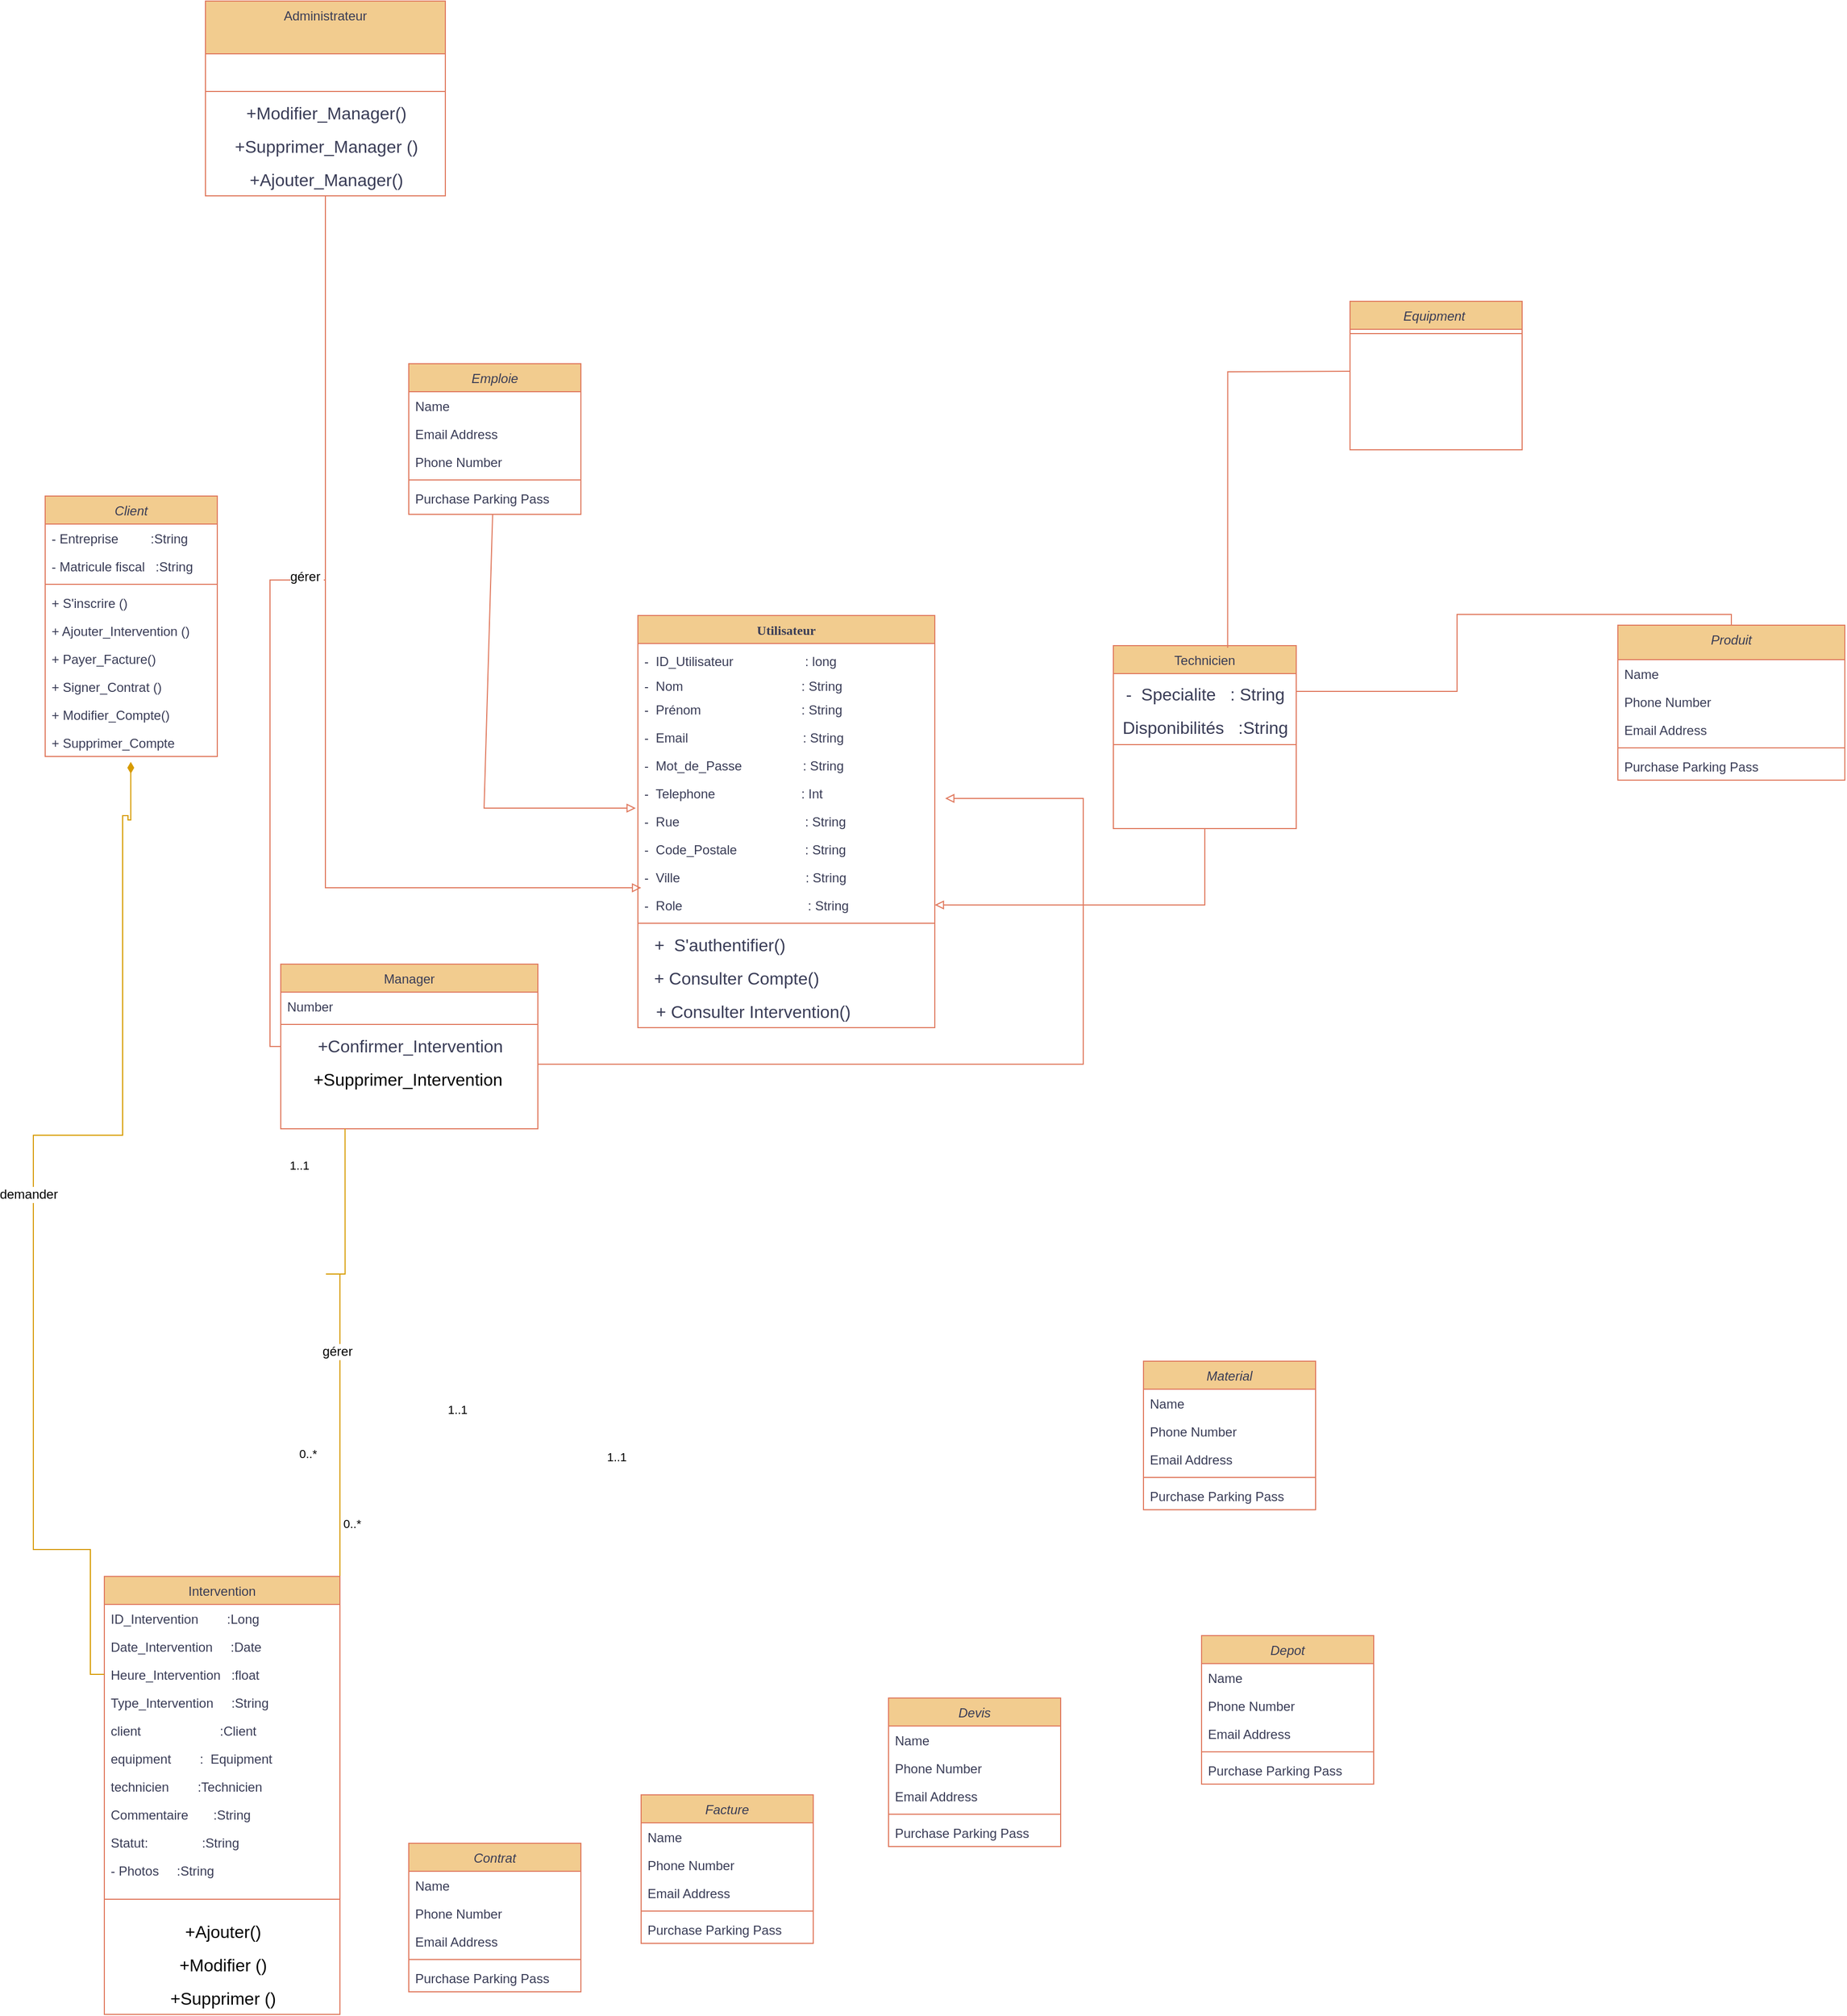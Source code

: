 <mxfile version="23.1.5" type="device">
  <diagram name="Page-1" id="2BeZWAeP0Um-ZPzaI-LJ">
    <mxGraphModel dx="2500" dy="2538" grid="0" gridSize="10" guides="1" tooltips="1" connect="1" arrows="1" fold="1" page="0" pageScale="1" pageWidth="827" pageHeight="1169" math="0" shadow="0">
      <root>
        <mxCell id="0" />
        <mxCell id="1" parent="0" />
        <mxCell id="dPlTRqJiR5S6yLZnMPy2-16" value="Utilisateur" style="swimlane;fontStyle=1;align=center;verticalAlign=top;childLayout=stackLayout;horizontal=1;startSize=26;horizontalStack=0;resizeParent=1;resizeLast=0;collapsible=1;marginBottom=0;rounded=0;shadow=0;strokeWidth=1;fillColor=#F2CC8F;fontColor=#393C56;strokeColor=#E07A5F;labelBackgroundColor=none;fontFamily=Times New Roman;" vertex="1" parent="1">
          <mxGeometry x="197" y="-246" width="276" height="383" as="geometry">
            <mxRectangle x="230" y="140" width="160" height="26" as="alternateBounds" />
          </mxGeometry>
        </mxCell>
        <mxCell id="dPlTRqJiR5S6yLZnMPy2-17" value="-  ID_Utilisateur                    : long" style="text;align=left;verticalAlign=bottom;spacingLeft=4;spacingRight=4;overflow=hidden;rotatable=0;points=[[0,0.5],[1,0.5]];portConstraint=eastwest;labelBackgroundColor=none;fontColor=#393C56;strokeColor=none;fontStyle=0;fontFamily=Helvetica;" vertex="1" parent="dPlTRqJiR5S6yLZnMPy2-16">
          <mxGeometry y="26" width="276" height="26" as="geometry" />
        </mxCell>
        <mxCell id="dPlTRqJiR5S6yLZnMPy2-18" value="-  Nom                                 : String" style="text;align=left;verticalAlign=top;spacingLeft=4;spacingRight=4;overflow=hidden;rotatable=0;points=[[0,0.5],[1,0.5]];portConstraint=eastwest;rounded=0;shadow=0;html=0;labelBackgroundColor=none;fontColor=#393C56;fontFamily=Helvetica;" vertex="1" parent="dPlTRqJiR5S6yLZnMPy2-16">
          <mxGeometry y="52" width="276" height="22" as="geometry" />
        </mxCell>
        <mxCell id="dPlTRqJiR5S6yLZnMPy2-19" value="-  Prénom                            : String" style="text;align=left;verticalAlign=top;spacingLeft=4;spacingRight=4;overflow=hidden;rotatable=0;points=[[0,0.5],[1,0.5]];portConstraint=eastwest;rounded=0;shadow=0;html=0;labelBackgroundColor=none;fontColor=#393C56;" vertex="1" parent="dPlTRqJiR5S6yLZnMPy2-16">
          <mxGeometry y="74" width="276" height="26" as="geometry" />
        </mxCell>
        <mxCell id="dPlTRqJiR5S6yLZnMPy2-20" value="-  Email                                : String" style="text;align=left;verticalAlign=top;spacingLeft=4;spacingRight=4;overflow=hidden;rotatable=0;points=[[0,0.5],[1,0.5]];portConstraint=eastwest;rounded=0;shadow=0;html=0;labelBackgroundColor=none;fontColor=#393C56;" vertex="1" parent="dPlTRqJiR5S6yLZnMPy2-16">
          <mxGeometry y="100" width="276" height="26" as="geometry" />
        </mxCell>
        <mxCell id="dPlTRqJiR5S6yLZnMPy2-21" value="-  Mot_de_Passe                 : String" style="text;align=left;verticalAlign=top;spacingLeft=4;spacingRight=4;overflow=hidden;rotatable=0;points=[[0,0.5],[1,0.5]];portConstraint=eastwest;rounded=0;shadow=0;html=0;labelBackgroundColor=none;fontColor=#393C56;" vertex="1" parent="dPlTRqJiR5S6yLZnMPy2-16">
          <mxGeometry y="126" width="276" height="26" as="geometry" />
        </mxCell>
        <mxCell id="dPlTRqJiR5S6yLZnMPy2-22" value="-  Telephone                        : Int" style="text;align=left;verticalAlign=top;spacingLeft=4;spacingRight=4;overflow=hidden;rotatable=0;points=[[0,0.5],[1,0.5]];portConstraint=eastwest;rounded=0;shadow=0;html=0;labelBackgroundColor=none;fontColor=#393C56;" vertex="1" parent="dPlTRqJiR5S6yLZnMPy2-16">
          <mxGeometry y="152" width="276" height="26" as="geometry" />
        </mxCell>
        <mxCell id="dPlTRqJiR5S6yLZnMPy2-23" value="-  Rue                                   : String" style="text;align=left;verticalAlign=top;spacingLeft=4;spacingRight=4;overflow=hidden;rotatable=0;points=[[0,0.5],[1,0.5]];portConstraint=eastwest;rounded=0;shadow=0;html=0;labelBackgroundColor=none;fontColor=#393C56;" vertex="1" parent="dPlTRqJiR5S6yLZnMPy2-16">
          <mxGeometry y="178" width="276" height="26" as="geometry" />
        </mxCell>
        <mxCell id="dPlTRqJiR5S6yLZnMPy2-24" value="-  Code_Postale                   : String" style="text;align=left;verticalAlign=top;spacingLeft=4;spacingRight=4;overflow=hidden;rotatable=0;points=[[0,0.5],[1,0.5]];portConstraint=eastwest;rounded=0;shadow=0;html=0;labelBackgroundColor=none;fontColor=#393C56;" vertex="1" parent="dPlTRqJiR5S6yLZnMPy2-16">
          <mxGeometry y="204" width="276" height="26" as="geometry" />
        </mxCell>
        <mxCell id="dPlTRqJiR5S6yLZnMPy2-25" value="-  Ville                                   : String" style="text;align=left;verticalAlign=top;spacingLeft=4;spacingRight=4;overflow=hidden;rotatable=0;points=[[0,0.5],[1,0.5]];portConstraint=eastwest;rounded=0;shadow=0;html=0;labelBackgroundColor=none;fontColor=#393C56;" vertex="1" parent="dPlTRqJiR5S6yLZnMPy2-16">
          <mxGeometry y="230" width="276" height="26" as="geometry" />
        </mxCell>
        <mxCell id="dPlTRqJiR5S6yLZnMPy2-26" value="-  Role                                   : String" style="text;align=left;verticalAlign=top;spacingLeft=4;spacingRight=4;overflow=hidden;rotatable=0;points=[[0,0.5],[1,0.5]];portConstraint=eastwest;rounded=0;shadow=0;html=0;labelBackgroundColor=none;fontColor=#393C56;" vertex="1" parent="dPlTRqJiR5S6yLZnMPy2-16">
          <mxGeometry y="256" width="276" height="26" as="geometry" />
        </mxCell>
        <mxCell id="dPlTRqJiR5S6yLZnMPy2-27" value="" style="line;html=1;strokeWidth=1;align=left;verticalAlign=middle;spacingTop=-1;spacingLeft=3;spacingRight=3;rotatable=0;labelPosition=right;points=[];portConstraint=eastwest;labelBackgroundColor=none;fillColor=#F2CC8F;strokeColor=#E07A5F;fontColor=#393C56;" vertex="1" parent="dPlTRqJiR5S6yLZnMPy2-16">
          <mxGeometry y="282" width="276" height="8" as="geometry" />
        </mxCell>
        <mxCell id="dPlTRqJiR5S6yLZnMPy2-28" value="+&amp;nbsp; S&#39;authentifier()&amp;nbsp; &amp;nbsp; &amp;nbsp; &amp;nbsp; &amp;nbsp; &amp;nbsp; &amp;nbsp; &amp;nbsp; &amp;nbsp; &amp;nbsp; &amp;nbsp; &amp;nbsp; &amp;nbsp; &amp;nbsp;&amp;nbsp;" style="text;html=1;align=center;verticalAlign=middle;resizable=0;points=[];autosize=1;strokeColor=none;fillColor=none;fontSize=16;fontColor=#393C56;" vertex="1" parent="dPlTRqJiR5S6yLZnMPy2-16">
          <mxGeometry y="290" width="276" height="31" as="geometry" />
        </mxCell>
        <mxCell id="dPlTRqJiR5S6yLZnMPy2-29" value="+ Consulter Compte()&amp;nbsp; &amp;nbsp; &amp;nbsp; &amp;nbsp; &amp;nbsp; &amp;nbsp; &amp;nbsp; &amp;nbsp; &amp;nbsp; &amp;nbsp; &amp;nbsp;" style="text;html=1;align=center;verticalAlign=middle;resizable=0;points=[];autosize=1;strokeColor=none;fillColor=none;fontSize=16;fontColor=#393C56;" vertex="1" parent="dPlTRqJiR5S6yLZnMPy2-16">
          <mxGeometry y="321" width="276" height="31" as="geometry" />
        </mxCell>
        <mxCell id="dPlTRqJiR5S6yLZnMPy2-30" value="&lt;div&gt;&amp;nbsp; &amp;nbsp;+ Consulter Intervention()&amp;nbsp; &amp;nbsp; &amp;nbsp; &amp;nbsp; &amp;nbsp; &amp;nbsp; &amp;nbsp; &amp;nbsp; &amp;nbsp;&lt;/div&gt;" style="text;html=1;align=center;verticalAlign=middle;resizable=0;points=[];autosize=1;strokeColor=none;fillColor=none;fontSize=16;fontColor=#393C56;" vertex="1" parent="dPlTRqJiR5S6yLZnMPy2-16">
          <mxGeometry y="352" width="276" height="31" as="geometry" />
        </mxCell>
        <mxCell id="dPlTRqJiR5S6yLZnMPy2-31" value="Manager" style="swimlane;fontStyle=0;align=center;verticalAlign=top;childLayout=stackLayout;horizontal=1;startSize=26;horizontalStack=0;resizeParent=1;resizeLast=0;collapsible=1;marginBottom=0;rounded=0;shadow=0;strokeWidth=1;fillColor=#F2CC8F;fontColor=#393C56;strokeColor=#E07A5F;labelBackgroundColor=none;" vertex="1" parent="1">
          <mxGeometry x="-135" y="78" width="239" height="153" as="geometry">
            <mxRectangle x="120" y="360" width="160" height="26" as="alternateBounds" />
          </mxGeometry>
        </mxCell>
        <mxCell id="dPlTRqJiR5S6yLZnMPy2-32" value="Number" style="text;align=left;verticalAlign=top;spacingLeft=4;spacingRight=4;overflow=hidden;rotatable=0;points=[[0,0.5],[1,0.5]];portConstraint=eastwest;labelBackgroundColor=none;fontColor=#393C56;" vertex="1" parent="dPlTRqJiR5S6yLZnMPy2-31">
          <mxGeometry y="26" width="239" height="26" as="geometry" />
        </mxCell>
        <mxCell id="dPlTRqJiR5S6yLZnMPy2-33" value="" style="line;html=1;strokeWidth=1;align=left;verticalAlign=middle;spacingTop=-1;spacingLeft=3;spacingRight=3;rotatable=0;labelPosition=right;points=[];portConstraint=eastwest;labelBackgroundColor=none;fillColor=#F2CC8F;strokeColor=#E07A5F;fontColor=#393C56;" vertex="1" parent="dPlTRqJiR5S6yLZnMPy2-31">
          <mxGeometry y="52" width="239" height="8" as="geometry" />
        </mxCell>
        <mxCell id="dPlTRqJiR5S6yLZnMPy2-34" value="&lt;span style=&quot;color: rgb(57, 60, 86);&quot;&gt;+Confirmer_Intervention&lt;/span&gt;" style="text;html=1;align=center;verticalAlign=middle;resizable=0;points=[];autosize=1;strokeColor=none;fillColor=none;fontSize=16;" vertex="1" parent="dPlTRqJiR5S6yLZnMPy2-31">
          <mxGeometry y="60" width="239" height="31" as="geometry" />
        </mxCell>
        <mxCell id="dPlTRqJiR5S6yLZnMPy2-35" value="+Supprimer_Intervention&amp;nbsp;" style="text;html=1;align=center;verticalAlign=middle;resizable=0;points=[];autosize=1;strokeColor=none;fillColor=none;fontSize=16;" vertex="1" parent="dPlTRqJiR5S6yLZnMPy2-31">
          <mxGeometry y="91" width="239" height="31" as="geometry" />
        </mxCell>
        <mxCell id="dPlTRqJiR5S6yLZnMPy2-36" style="text;html=1;align=center;verticalAlign=middle;resizable=0;points=[];autosize=1;strokeColor=none;fillColor=none;fontSize=16;" vertex="1" parent="dPlTRqJiR5S6yLZnMPy2-31">
          <mxGeometry y="122" width="239" height="31" as="geometry" />
        </mxCell>
        <mxCell id="dPlTRqJiR5S6yLZnMPy2-37" style="edgeStyle=orthogonalEdgeStyle;rounded=0;orthogonalLoop=1;jettySize=auto;html=1;entryX=1;entryY=0.5;entryDx=0;entryDy=0;endArrow=block;endFill=0;labelBackgroundColor=none;strokeColor=#E07A5F;fontColor=default;" edge="1" parent="1" source="dPlTRqJiR5S6yLZnMPy2-38" target="dPlTRqJiR5S6yLZnMPy2-26">
          <mxGeometry relative="1" as="geometry" />
        </mxCell>
        <mxCell id="dPlTRqJiR5S6yLZnMPy2-38" value="Technicien" style="swimlane;fontStyle=0;align=center;verticalAlign=top;childLayout=stackLayout;horizontal=1;startSize=26;horizontalStack=0;resizeParent=1;resizeLast=0;collapsible=1;marginBottom=0;rounded=0;shadow=0;strokeWidth=1;fillColor=#F2CC8F;fontColor=#393C56;strokeColor=#E07A5F;labelBackgroundColor=none;" vertex="1" parent="1">
          <mxGeometry x="639" y="-218" width="170" height="170" as="geometry">
            <mxRectangle x="550" y="140" width="160" height="26" as="alternateBounds" />
          </mxGeometry>
        </mxCell>
        <mxCell id="dPlTRqJiR5S6yLZnMPy2-39" value="-&amp;nbsp; Specialite&amp;nbsp; &amp;nbsp;: String" style="text;html=1;align=center;verticalAlign=bottom;resizable=0;points=[];autosize=1;strokeColor=none;fillColor=none;fontSize=16;fontColor=#393C56;" vertex="1" parent="dPlTRqJiR5S6yLZnMPy2-38">
          <mxGeometry y="26" width="170" height="31" as="geometry" />
        </mxCell>
        <mxCell id="dPlTRqJiR5S6yLZnMPy2-40" value="Disponibilités&amp;nbsp; &amp;nbsp;:String" style="text;html=1;align=center;verticalAlign=bottom;resizable=0;points=[];autosize=1;strokeColor=none;fillColor=none;fontSize=16;fontColor=#393C56;" vertex="1" parent="dPlTRqJiR5S6yLZnMPy2-38">
          <mxGeometry y="57" width="170" height="31" as="geometry" />
        </mxCell>
        <mxCell id="dPlTRqJiR5S6yLZnMPy2-41" value="" style="line;html=1;strokeWidth=1;align=left;verticalAlign=middle;spacingTop=-1;spacingLeft=3;spacingRight=3;rotatable=0;labelPosition=right;points=[];portConstraint=eastwest;labelBackgroundColor=none;fillColor=#F2CC8F;strokeColor=#E07A5F;fontColor=#393C56;" vertex="1" parent="dPlTRqJiR5S6yLZnMPy2-38">
          <mxGeometry y="88" width="170" height="8" as="geometry" />
        </mxCell>
        <mxCell id="dPlTRqJiR5S6yLZnMPy2-42" value="Administrateur" style="swimlane;fontStyle=0;align=center;verticalAlign=top;childLayout=stackLayout;horizontal=1;startSize=49;horizontalStack=0;resizeParent=1;resizeLast=0;collapsible=1;marginBottom=0;rounded=0;shadow=0;strokeWidth=1;fillColor=#F2CC8F;fontColor=#393C56;strokeColor=#E07A5F;labelBackgroundColor=none;" vertex="1" parent="1">
          <mxGeometry x="-205" y="-817" width="223" height="181" as="geometry">
            <mxRectangle x="340" y="380" width="170" height="26" as="alternateBounds" />
          </mxGeometry>
        </mxCell>
        <mxCell id="dPlTRqJiR5S6yLZnMPy2-43" style="text;html=1;align=center;verticalAlign=middle;resizable=0;points=[];autosize=1;strokeColor=none;fillColor=none;fontSize=16;fontColor=#393C56;" vertex="1" parent="dPlTRqJiR5S6yLZnMPy2-42">
          <mxGeometry y="49" width="223" height="31" as="geometry" />
        </mxCell>
        <mxCell id="dPlTRqJiR5S6yLZnMPy2-44" value="" style="line;html=1;strokeWidth=1;align=left;verticalAlign=middle;spacingTop=-1;spacingLeft=3;spacingRight=3;rotatable=0;labelPosition=right;points=[];portConstraint=eastwest;labelBackgroundColor=none;fillColor=#F2CC8F;strokeColor=#E07A5F;fontColor=#393C56;" vertex="1" parent="dPlTRqJiR5S6yLZnMPy2-42">
          <mxGeometry y="80" width="223" height="8" as="geometry" />
        </mxCell>
        <mxCell id="dPlTRqJiR5S6yLZnMPy2-45" value="+Modifier_Manager()" style="text;html=1;align=center;verticalAlign=middle;resizable=0;points=[];autosize=1;strokeColor=none;fillColor=none;fontSize=16;fontColor=#393C56;" vertex="1" parent="dPlTRqJiR5S6yLZnMPy2-42">
          <mxGeometry y="88" width="223" height="31" as="geometry" />
        </mxCell>
        <mxCell id="dPlTRqJiR5S6yLZnMPy2-46" value="+Supprimer_Manager ()" style="text;html=1;align=center;verticalAlign=middle;resizable=0;points=[];autosize=1;strokeColor=none;fillColor=none;fontSize=16;fontColor=#393C56;" vertex="1" parent="dPlTRqJiR5S6yLZnMPy2-42">
          <mxGeometry y="119" width="223" height="31" as="geometry" />
        </mxCell>
        <mxCell id="dPlTRqJiR5S6yLZnMPy2-47" value="+Ajouter_Manager()" style="text;html=1;align=center;verticalAlign=middle;resizable=0;points=[];autosize=1;strokeColor=none;fillColor=none;fontSize=16;fontColor=#393C56;" vertex="1" parent="dPlTRqJiR5S6yLZnMPy2-42">
          <mxGeometry y="150" width="223" height="31" as="geometry" />
        </mxCell>
        <mxCell id="dPlTRqJiR5S6yLZnMPy2-48" style="edgeStyle=orthogonalEdgeStyle;rounded=0;orthogonalLoop=1;jettySize=auto;html=1;entryX=0.011;entryY=-0.115;entryDx=0;entryDy=0;entryPerimeter=0;endArrow=block;endFill=0;labelBackgroundColor=none;strokeColor=#E07A5F;fontColor=default;" edge="1" parent="1" source="dPlTRqJiR5S6yLZnMPy2-42" target="dPlTRqJiR5S6yLZnMPy2-26">
          <mxGeometry relative="1" as="geometry" />
        </mxCell>
        <mxCell id="dPlTRqJiR5S6yLZnMPy2-49" value="Produit" style="swimlane;fontStyle=2;align=center;verticalAlign=top;childLayout=stackLayout;horizontal=1;startSize=32;horizontalStack=0;resizeParent=1;resizeLast=0;collapsible=1;marginBottom=0;rounded=0;shadow=0;strokeWidth=1;fillColor=#F2CC8F;fontColor=#393C56;strokeColor=#E07A5F;labelBackgroundColor=none;" vertex="1" parent="1">
          <mxGeometry x="1108" y="-237" width="211" height="144" as="geometry">
            <mxRectangle x="230" y="140" width="160" height="26" as="alternateBounds" />
          </mxGeometry>
        </mxCell>
        <mxCell id="dPlTRqJiR5S6yLZnMPy2-50" value="Name" style="text;align=left;verticalAlign=top;spacingLeft=4;spacingRight=4;overflow=hidden;rotatable=0;points=[[0,0.5],[1,0.5]];portConstraint=eastwest;labelBackgroundColor=none;fontColor=#393C56;" vertex="1" parent="dPlTRqJiR5S6yLZnMPy2-49">
          <mxGeometry y="32" width="211" height="26" as="geometry" />
        </mxCell>
        <mxCell id="dPlTRqJiR5S6yLZnMPy2-51" value="Phone Number" style="text;align=left;verticalAlign=top;spacingLeft=4;spacingRight=4;overflow=hidden;rotatable=0;points=[[0,0.5],[1,0.5]];portConstraint=eastwest;rounded=0;shadow=0;html=0;labelBackgroundColor=none;fontColor=#393C56;" vertex="1" parent="dPlTRqJiR5S6yLZnMPy2-49">
          <mxGeometry y="58" width="211" height="26" as="geometry" />
        </mxCell>
        <mxCell id="dPlTRqJiR5S6yLZnMPy2-52" value="Email Address" style="text;align=left;verticalAlign=top;spacingLeft=4;spacingRight=4;overflow=hidden;rotatable=0;points=[[0,0.5],[1,0.5]];portConstraint=eastwest;rounded=0;shadow=0;html=0;labelBackgroundColor=none;fontColor=#393C56;" vertex="1" parent="dPlTRqJiR5S6yLZnMPy2-49">
          <mxGeometry y="84" width="211" height="26" as="geometry" />
        </mxCell>
        <mxCell id="dPlTRqJiR5S6yLZnMPy2-53" value="" style="line;html=1;strokeWidth=1;align=left;verticalAlign=middle;spacingTop=-1;spacingLeft=3;spacingRight=3;rotatable=0;labelPosition=right;points=[];portConstraint=eastwest;labelBackgroundColor=none;fillColor=#F2CC8F;strokeColor=#E07A5F;fontColor=#393C56;" vertex="1" parent="dPlTRqJiR5S6yLZnMPy2-49">
          <mxGeometry y="110" width="211" height="8" as="geometry" />
        </mxCell>
        <mxCell id="dPlTRqJiR5S6yLZnMPy2-54" value="Purchase Parking Pass" style="text;align=left;verticalAlign=top;spacingLeft=4;spacingRight=4;overflow=hidden;rotatable=0;points=[[0,0.5],[1,0.5]];portConstraint=eastwest;labelBackgroundColor=none;fontColor=#393C56;" vertex="1" parent="dPlTRqJiR5S6yLZnMPy2-49">
          <mxGeometry y="118" width="211" height="26" as="geometry" />
        </mxCell>
        <mxCell id="dPlTRqJiR5S6yLZnMPy2-55" style="edgeStyle=orthogonalEdgeStyle;rounded=0;orthogonalLoop=1;jettySize=auto;html=1;exitX=1;exitY=0;exitDx=0;exitDy=0;entryX=0.25;entryY=1;entryDx=0;entryDy=0;fontSize=12;startSize=8;endSize=8;endArrow=none;endFill=0;fillColor=#ffe6cc;strokeColor=#d79b00;" edge="1" parent="1" source="dPlTRqJiR5S6yLZnMPy2-57" target="dPlTRqJiR5S6yLZnMPy2-31">
          <mxGeometry relative="1" as="geometry">
            <Array as="points">
              <mxPoint x="-93" y="366" />
              <mxPoint x="406" y="366" />
            </Array>
          </mxGeometry>
        </mxCell>
        <mxCell id="dPlTRqJiR5S6yLZnMPy2-56" value="gérer&amp;nbsp;" style="edgeLabel;html=1;align=center;verticalAlign=middle;resizable=0;points=[];fontSize=12;" connectable="0" vertex="1" parent="dPlTRqJiR5S6yLZnMPy2-55">
          <mxGeometry x="-0.062" y="1" relative="1" as="geometry">
            <mxPoint as="offset" />
          </mxGeometry>
        </mxCell>
        <mxCell id="dPlTRqJiR5S6yLZnMPy2-57" value="Intervention" style="swimlane;fontStyle=0;align=center;verticalAlign=top;childLayout=stackLayout;horizontal=1;startSize=26;horizontalStack=0;resizeParent=1;resizeLast=0;collapsible=1;marginBottom=0;rounded=0;shadow=0;strokeWidth=1;fillColor=#F2CC8F;fontColor=#393C56;strokeColor=#E07A5F;labelBackgroundColor=none;" vertex="1" parent="1">
          <mxGeometry x="-299" y="647" width="219" height="407" as="geometry">
            <mxRectangle x="120" y="360" width="160" height="26" as="alternateBounds" />
          </mxGeometry>
        </mxCell>
        <mxCell id="dPlTRqJiR5S6yLZnMPy2-58" value="ID_Intervention        :Long" style="text;align=left;verticalAlign=top;spacingLeft=4;spacingRight=4;overflow=hidden;rotatable=0;points=[[0,0.5],[1,0.5]];portConstraint=eastwest;labelBackgroundColor=none;fontColor=#393C56;" vertex="1" parent="dPlTRqJiR5S6yLZnMPy2-57">
          <mxGeometry y="26" width="219" height="26" as="geometry" />
        </mxCell>
        <mxCell id="dPlTRqJiR5S6yLZnMPy2-59" value="Date_Intervention     :Date" style="text;align=left;verticalAlign=top;spacingLeft=4;spacingRight=4;overflow=hidden;rotatable=0;points=[[0,0.5],[1,0.5]];portConstraint=eastwest;rounded=0;shadow=0;html=0;labelBackgroundColor=none;fontColor=#393C56;" vertex="1" parent="dPlTRqJiR5S6yLZnMPy2-57">
          <mxGeometry y="52" width="219" height="26" as="geometry" />
        </mxCell>
        <mxCell id="dPlTRqJiR5S6yLZnMPy2-60" value="Heure_Intervention   :float" style="text;align=left;verticalAlign=top;spacingLeft=4;spacingRight=4;overflow=hidden;rotatable=0;points=[[0,0.5],[1,0.5]];portConstraint=eastwest;rounded=0;shadow=0;html=0;labelBackgroundColor=none;fontColor=#393C56;" vertex="1" parent="dPlTRqJiR5S6yLZnMPy2-57">
          <mxGeometry y="78" width="219" height="26" as="geometry" />
        </mxCell>
        <mxCell id="dPlTRqJiR5S6yLZnMPy2-61" value="Type_Intervention     :String" style="text;align=left;verticalAlign=top;spacingLeft=4;spacingRight=4;overflow=hidden;rotatable=0;points=[[0,0.5],[1,0.5]];portConstraint=eastwest;rounded=0;shadow=0;html=0;labelBackgroundColor=none;fontColor=#393C56;" vertex="1" parent="dPlTRqJiR5S6yLZnMPy2-57">
          <mxGeometry y="104" width="219" height="26" as="geometry" />
        </mxCell>
        <mxCell id="dPlTRqJiR5S6yLZnMPy2-62" value="client                      :Client" style="text;align=left;verticalAlign=top;spacingLeft=4;spacingRight=4;overflow=hidden;rotatable=0;points=[[0,0.5],[1,0.5]];portConstraint=eastwest;rounded=0;shadow=0;html=0;labelBackgroundColor=none;fontColor=#393C56;" vertex="1" parent="dPlTRqJiR5S6yLZnMPy2-57">
          <mxGeometry y="130" width="219" height="26" as="geometry" />
        </mxCell>
        <mxCell id="dPlTRqJiR5S6yLZnMPy2-63" value="equipment        :  Equipment " style="text;align=left;verticalAlign=top;spacingLeft=4;spacingRight=4;overflow=hidden;rotatable=0;points=[[0,0.5],[1,0.5]];portConstraint=eastwest;rounded=0;shadow=0;html=0;labelBackgroundColor=none;fontColor=#393C56;" vertex="1" parent="dPlTRqJiR5S6yLZnMPy2-57">
          <mxGeometry y="156" width="219" height="26" as="geometry" />
        </mxCell>
        <mxCell id="dPlTRqJiR5S6yLZnMPy2-64" value="technicien        :Technicien" style="text;align=left;verticalAlign=top;spacingLeft=4;spacingRight=4;overflow=hidden;rotatable=0;points=[[0,0.5],[1,0.5]];portConstraint=eastwest;rounded=0;shadow=0;html=0;labelBackgroundColor=none;fontColor=#393C56;" vertex="1" parent="dPlTRqJiR5S6yLZnMPy2-57">
          <mxGeometry y="182" width="219" height="26" as="geometry" />
        </mxCell>
        <mxCell id="dPlTRqJiR5S6yLZnMPy2-65" value="Commentaire       :String" style="text;align=left;verticalAlign=top;spacingLeft=4;spacingRight=4;overflow=hidden;rotatable=0;points=[[0,0.5],[1,0.5]];portConstraint=eastwest;rounded=0;shadow=0;html=0;labelBackgroundColor=none;fontColor=#393C56;" vertex="1" parent="dPlTRqJiR5S6yLZnMPy2-57">
          <mxGeometry y="208" width="219" height="26" as="geometry" />
        </mxCell>
        <mxCell id="dPlTRqJiR5S6yLZnMPy2-66" value="Statut:               :String" style="text;align=left;verticalAlign=top;spacingLeft=4;spacingRight=4;overflow=hidden;rotatable=0;points=[[0,0.5],[1,0.5]];portConstraint=eastwest;rounded=0;shadow=0;html=0;labelBackgroundColor=none;fontColor=#393C56;" vertex="1" parent="dPlTRqJiR5S6yLZnMPy2-57">
          <mxGeometry y="234" width="219" height="26" as="geometry" />
        </mxCell>
        <mxCell id="dPlTRqJiR5S6yLZnMPy2-67" value="- Photos     :String" style="text;align=left;verticalAlign=top;spacingLeft=4;spacingRight=4;overflow=hidden;rotatable=0;points=[[0,0.5],[1,0.5]];portConstraint=eastwest;rounded=0;shadow=0;html=0;labelBackgroundColor=none;fontColor=#393C56;" vertex="1" parent="dPlTRqJiR5S6yLZnMPy2-57">
          <mxGeometry y="260" width="219" height="26" as="geometry" />
        </mxCell>
        <mxCell id="dPlTRqJiR5S6yLZnMPy2-68" style="line;html=1;strokeWidth=1;align=left;verticalAlign=middle;spacingTop=-1;spacingLeft=3;spacingRight=3;rotatable=0;labelPosition=right;points=[];portConstraint=eastwest;labelBackgroundColor=none;fillColor=#F2CC8F;strokeColor=#E07A5F;fontColor=#393C56;" vertex="1" parent="dPlTRqJiR5S6yLZnMPy2-57">
          <mxGeometry y="286" width="219" height="28" as="geometry" />
        </mxCell>
        <mxCell id="dPlTRqJiR5S6yLZnMPy2-69" value="+Ajouter()" style="text;html=1;align=center;verticalAlign=middle;resizable=0;points=[];autosize=1;strokeColor=none;fillColor=none;fontSize=16;" vertex="1" parent="dPlTRqJiR5S6yLZnMPy2-57">
          <mxGeometry y="314" width="219" height="31" as="geometry" />
        </mxCell>
        <mxCell id="dPlTRqJiR5S6yLZnMPy2-70" value="+Modifier ()" style="text;html=1;align=center;verticalAlign=middle;resizable=0;points=[];autosize=1;strokeColor=none;fillColor=none;fontSize=16;" vertex="1" parent="dPlTRqJiR5S6yLZnMPy2-57">
          <mxGeometry y="345" width="219" height="31" as="geometry" />
        </mxCell>
        <mxCell id="dPlTRqJiR5S6yLZnMPy2-71" value="+Supprimer ()" style="text;html=1;align=center;verticalAlign=middle;resizable=0;points=[];autosize=1;strokeColor=none;fillColor=none;fontSize=16;" vertex="1" parent="dPlTRqJiR5S6yLZnMPy2-57">
          <mxGeometry y="376" width="219" height="31" as="geometry" />
        </mxCell>
        <mxCell id="dPlTRqJiR5S6yLZnMPy2-72" value="Client&#xa;" style="swimlane;fontStyle=2;align=center;verticalAlign=top;childLayout=stackLayout;horizontal=1;startSize=26;horizontalStack=0;resizeParent=1;resizeLast=0;collapsible=1;marginBottom=0;rounded=0;shadow=0;strokeWidth=1;fillColor=#F2CC8F;fontColor=#393C56;strokeColor=#E07A5F;labelBackgroundColor=none;" vertex="1" parent="1">
          <mxGeometry x="-354" y="-357" width="160" height="242" as="geometry">
            <mxRectangle x="230" y="140" width="160" height="26" as="alternateBounds" />
          </mxGeometry>
        </mxCell>
        <mxCell id="dPlTRqJiR5S6yLZnMPy2-73" value="- Entreprise         :String" style="text;align=left;verticalAlign=top;spacingLeft=4;spacingRight=4;overflow=hidden;rotatable=0;points=[[0,0.5],[1,0.5]];portConstraint=eastwest;labelBackgroundColor=none;fontColor=#393C56;" vertex="1" parent="dPlTRqJiR5S6yLZnMPy2-72">
          <mxGeometry y="26" width="160" height="26" as="geometry" />
        </mxCell>
        <mxCell id="dPlTRqJiR5S6yLZnMPy2-74" value="- Matricule fiscal   :String" style="text;align=left;verticalAlign=top;spacingLeft=4;spacingRight=4;overflow=hidden;rotatable=0;points=[[0,0.5],[1,0.5]];portConstraint=eastwest;rounded=0;shadow=0;html=0;labelBackgroundColor=none;fontColor=#393C56;" vertex="1" parent="dPlTRqJiR5S6yLZnMPy2-72">
          <mxGeometry y="52" width="160" height="26" as="geometry" />
        </mxCell>
        <mxCell id="dPlTRqJiR5S6yLZnMPy2-75" value="" style="line;html=1;strokeWidth=1;align=left;verticalAlign=middle;spacingTop=-1;spacingLeft=3;spacingRight=3;rotatable=0;labelPosition=right;points=[];portConstraint=eastwest;labelBackgroundColor=none;fillColor=#F2CC8F;strokeColor=#E07A5F;fontColor=#393C56;" vertex="1" parent="dPlTRqJiR5S6yLZnMPy2-72">
          <mxGeometry y="78" width="160" height="8" as="geometry" />
        </mxCell>
        <mxCell id="dPlTRqJiR5S6yLZnMPy2-76" value="+ S&#39;inscrire ()" style="text;align=left;verticalAlign=top;spacingLeft=4;spacingRight=4;overflow=hidden;rotatable=0;points=[[0,0.5],[1,0.5]];portConstraint=eastwest;labelBackgroundColor=none;fontColor=#393C56;" vertex="1" parent="dPlTRqJiR5S6yLZnMPy2-72">
          <mxGeometry y="86" width="160" height="26" as="geometry" />
        </mxCell>
        <mxCell id="dPlTRqJiR5S6yLZnMPy2-77" value="+ Ajouter_Intervention ()" style="text;align=left;verticalAlign=top;spacingLeft=4;spacingRight=4;overflow=hidden;rotatable=0;points=[[0,0.5],[1,0.5]];portConstraint=eastwest;labelBackgroundColor=none;fontColor=#393C56;" vertex="1" parent="dPlTRqJiR5S6yLZnMPy2-72">
          <mxGeometry y="112" width="160" height="26" as="geometry" />
        </mxCell>
        <mxCell id="dPlTRqJiR5S6yLZnMPy2-78" value="+ Payer_Facture()" style="text;align=left;verticalAlign=top;spacingLeft=4;spacingRight=4;overflow=hidden;rotatable=0;points=[[0,0.5],[1,0.5]];portConstraint=eastwest;labelBackgroundColor=none;fontColor=#393C56;" vertex="1" parent="dPlTRqJiR5S6yLZnMPy2-72">
          <mxGeometry y="138" width="160" height="26" as="geometry" />
        </mxCell>
        <mxCell id="dPlTRqJiR5S6yLZnMPy2-79" value="+ Signer_Contrat ()" style="text;align=left;verticalAlign=top;spacingLeft=4;spacingRight=4;overflow=hidden;rotatable=0;points=[[0,0.5],[1,0.5]];portConstraint=eastwest;labelBackgroundColor=none;fontColor=#393C56;" vertex="1" parent="dPlTRqJiR5S6yLZnMPy2-72">
          <mxGeometry y="164" width="160" height="26" as="geometry" />
        </mxCell>
        <mxCell id="dPlTRqJiR5S6yLZnMPy2-80" value="+ Modifier_Compte()" style="text;align=left;verticalAlign=top;spacingLeft=4;spacingRight=4;overflow=hidden;rotatable=0;points=[[0,0.5],[1,0.5]];portConstraint=eastwest;labelBackgroundColor=none;fontColor=#393C56;" vertex="1" parent="dPlTRqJiR5S6yLZnMPy2-72">
          <mxGeometry y="190" width="160" height="26" as="geometry" />
        </mxCell>
        <mxCell id="dPlTRqJiR5S6yLZnMPy2-81" value="+ Supprimer_Compte" style="text;align=left;verticalAlign=top;spacingLeft=4;spacingRight=4;overflow=hidden;rotatable=0;points=[[0,0.5],[1,0.5]];portConstraint=eastwest;labelBackgroundColor=none;fontColor=#393C56;" vertex="1" parent="dPlTRqJiR5S6yLZnMPy2-72">
          <mxGeometry y="216" width="160" height="26" as="geometry" />
        </mxCell>
        <mxCell id="dPlTRqJiR5S6yLZnMPy2-82" value="Emploie" style="swimlane;fontStyle=2;align=center;verticalAlign=top;childLayout=stackLayout;horizontal=1;startSize=26;horizontalStack=0;resizeParent=1;resizeLast=0;collapsible=1;marginBottom=0;rounded=0;shadow=0;strokeWidth=1;fillColor=#F2CC8F;fontColor=#393C56;strokeColor=#E07A5F;labelBackgroundColor=none;" vertex="1" parent="1">
          <mxGeometry x="-16" y="-480" width="160" height="140" as="geometry">
            <mxRectangle x="230" y="140" width="160" height="26" as="alternateBounds" />
          </mxGeometry>
        </mxCell>
        <mxCell id="dPlTRqJiR5S6yLZnMPy2-83" value="Name" style="text;align=left;verticalAlign=top;spacingLeft=4;spacingRight=4;overflow=hidden;rotatable=0;points=[[0,0.5],[1,0.5]];portConstraint=eastwest;labelBackgroundColor=none;fontColor=#393C56;" vertex="1" parent="dPlTRqJiR5S6yLZnMPy2-82">
          <mxGeometry y="26" width="160" height="26" as="geometry" />
        </mxCell>
        <mxCell id="dPlTRqJiR5S6yLZnMPy2-84" value="Email Address" style="text;align=left;verticalAlign=top;spacingLeft=4;spacingRight=4;overflow=hidden;rotatable=0;points=[[0,0.5],[1,0.5]];portConstraint=eastwest;rounded=0;shadow=0;html=0;labelBackgroundColor=none;fontColor=#393C56;" vertex="1" parent="dPlTRqJiR5S6yLZnMPy2-82">
          <mxGeometry y="52" width="160" height="26" as="geometry" />
        </mxCell>
        <mxCell id="dPlTRqJiR5S6yLZnMPy2-85" value="Phone Number" style="text;align=left;verticalAlign=top;spacingLeft=4;spacingRight=4;overflow=hidden;rotatable=0;points=[[0,0.5],[1,0.5]];portConstraint=eastwest;rounded=0;shadow=0;html=0;labelBackgroundColor=none;fontColor=#393C56;" vertex="1" parent="dPlTRqJiR5S6yLZnMPy2-82">
          <mxGeometry y="78" width="160" height="26" as="geometry" />
        </mxCell>
        <mxCell id="dPlTRqJiR5S6yLZnMPy2-86" value="" style="line;html=1;strokeWidth=1;align=left;verticalAlign=middle;spacingTop=-1;spacingLeft=3;spacingRight=3;rotatable=0;labelPosition=right;points=[];portConstraint=eastwest;labelBackgroundColor=none;fillColor=#F2CC8F;strokeColor=#E07A5F;fontColor=#393C56;" vertex="1" parent="dPlTRqJiR5S6yLZnMPy2-82">
          <mxGeometry y="104" width="160" height="8" as="geometry" />
        </mxCell>
        <mxCell id="dPlTRqJiR5S6yLZnMPy2-87" value="Purchase Parking Pass" style="text;align=left;verticalAlign=top;spacingLeft=4;spacingRight=4;overflow=hidden;rotatable=0;points=[[0,0.5],[1,0.5]];portConstraint=eastwest;labelBackgroundColor=none;fontColor=#393C56;" vertex="1" parent="dPlTRqJiR5S6yLZnMPy2-82">
          <mxGeometry y="112" width="160" height="26" as="geometry" />
        </mxCell>
        <mxCell id="dPlTRqJiR5S6yLZnMPy2-88" style="edgeStyle=none;rounded=0;orthogonalLoop=1;jettySize=auto;html=1;endArrow=block;endFill=0;labelBackgroundColor=none;strokeColor=#E07A5F;fontColor=default;" edge="1" parent="1" source="dPlTRqJiR5S6yLZnMPy2-82">
          <mxGeometry relative="1" as="geometry">
            <mxPoint x="195" y="-67" as="targetPoint" />
            <Array as="points">
              <mxPoint x="54" y="-67" />
            </Array>
          </mxGeometry>
        </mxCell>
        <mxCell id="dPlTRqJiR5S6yLZnMPy2-89" value="" style="endArrow=none;html=1;rounded=0;exitX=0;exitY=0.5;exitDx=0;exitDy=0;entryX=0.5;entryY=1;entryDx=0;entryDy=0;edgeStyle=orthogonalEdgeStyle;labelBackgroundColor=none;strokeColor=#E07A5F;fontColor=default;" edge="1" parent="1" source="dPlTRqJiR5S6yLZnMPy2-31" target="dPlTRqJiR5S6yLZnMPy2-42">
          <mxGeometry width="50" height="50" relative="1" as="geometry">
            <mxPoint x="360" y="340" as="sourcePoint" />
            <mxPoint x="410" y="290" as="targetPoint" />
          </mxGeometry>
        </mxCell>
        <mxCell id="dPlTRqJiR5S6yLZnMPy2-90" value="gérer&amp;nbsp;" style="edgeLabel;html=1;align=center;verticalAlign=middle;resizable=0;points=[];fontSize=12;" connectable="0" vertex="1" parent="dPlTRqJiR5S6yLZnMPy2-89">
          <mxGeometry x="0.117" y="3" relative="1" as="geometry">
            <mxPoint x="1" as="offset" />
          </mxGeometry>
        </mxCell>
        <mxCell id="dPlTRqJiR5S6yLZnMPy2-91" value="" style="endArrow=none;html=1;rounded=0;entryX=1;entryY=0.25;entryDx=0;entryDy=0;exitX=0.5;exitY=0;exitDx=0;exitDy=0;edgeStyle=orthogonalEdgeStyle;labelBackgroundColor=none;strokeColor=#E07A5F;fontColor=default;" edge="1" parent="1" source="dPlTRqJiR5S6yLZnMPy2-49" target="dPlTRqJiR5S6yLZnMPy2-38">
          <mxGeometry width="50" height="50" relative="1" as="geometry">
            <mxPoint x="700" y="220" as="sourcePoint" />
            <mxPoint x="750" y="170" as="targetPoint" />
          </mxGeometry>
        </mxCell>
        <mxCell id="dPlTRqJiR5S6yLZnMPy2-92" value="Contrat" style="swimlane;fontStyle=2;align=center;verticalAlign=top;childLayout=stackLayout;horizontal=1;startSize=26;horizontalStack=0;resizeParent=1;resizeLast=0;collapsible=1;marginBottom=0;rounded=0;shadow=0;strokeWidth=1;fillColor=#F2CC8F;fontColor=#393C56;strokeColor=#E07A5F;labelBackgroundColor=none;" vertex="1" parent="1">
          <mxGeometry x="-16" y="895" width="160" height="138" as="geometry">
            <mxRectangle x="230" y="140" width="160" height="26" as="alternateBounds" />
          </mxGeometry>
        </mxCell>
        <mxCell id="dPlTRqJiR5S6yLZnMPy2-93" value="Name" style="text;align=left;verticalAlign=top;spacingLeft=4;spacingRight=4;overflow=hidden;rotatable=0;points=[[0,0.5],[1,0.5]];portConstraint=eastwest;labelBackgroundColor=none;fontColor=#393C56;" vertex="1" parent="dPlTRqJiR5S6yLZnMPy2-92">
          <mxGeometry y="26" width="160" height="26" as="geometry" />
        </mxCell>
        <mxCell id="dPlTRqJiR5S6yLZnMPy2-94" value="Phone Number" style="text;align=left;verticalAlign=top;spacingLeft=4;spacingRight=4;overflow=hidden;rotatable=0;points=[[0,0.5],[1,0.5]];portConstraint=eastwest;rounded=0;shadow=0;html=0;labelBackgroundColor=none;fontColor=#393C56;" vertex="1" parent="dPlTRqJiR5S6yLZnMPy2-92">
          <mxGeometry y="52" width="160" height="26" as="geometry" />
        </mxCell>
        <mxCell id="dPlTRqJiR5S6yLZnMPy2-95" value="Email Address" style="text;align=left;verticalAlign=top;spacingLeft=4;spacingRight=4;overflow=hidden;rotatable=0;points=[[0,0.5],[1,0.5]];portConstraint=eastwest;rounded=0;shadow=0;html=0;labelBackgroundColor=none;fontColor=#393C56;" vertex="1" parent="dPlTRqJiR5S6yLZnMPy2-92">
          <mxGeometry y="78" width="160" height="26" as="geometry" />
        </mxCell>
        <mxCell id="dPlTRqJiR5S6yLZnMPy2-96" value="" style="line;html=1;strokeWidth=1;align=left;verticalAlign=middle;spacingTop=-1;spacingLeft=3;spacingRight=3;rotatable=0;labelPosition=right;points=[];portConstraint=eastwest;labelBackgroundColor=none;fillColor=#F2CC8F;strokeColor=#E07A5F;fontColor=#393C56;" vertex="1" parent="dPlTRqJiR5S6yLZnMPy2-92">
          <mxGeometry y="104" width="160" height="8" as="geometry" />
        </mxCell>
        <mxCell id="dPlTRqJiR5S6yLZnMPy2-97" value="Purchase Parking Pass" style="text;align=left;verticalAlign=top;spacingLeft=4;spacingRight=4;overflow=hidden;rotatable=0;points=[[0,0.5],[1,0.5]];portConstraint=eastwest;labelBackgroundColor=none;fontColor=#393C56;" vertex="1" parent="dPlTRqJiR5S6yLZnMPy2-92">
          <mxGeometry y="112" width="160" height="26" as="geometry" />
        </mxCell>
        <mxCell id="dPlTRqJiR5S6yLZnMPy2-98" value="Facture" style="swimlane;fontStyle=2;align=center;verticalAlign=top;childLayout=stackLayout;horizontal=1;startSize=26;horizontalStack=0;resizeParent=1;resizeLast=0;collapsible=1;marginBottom=0;rounded=0;shadow=0;strokeWidth=1;fillColor=#F2CC8F;fontColor=#393C56;strokeColor=#E07A5F;labelBackgroundColor=none;" vertex="1" parent="1">
          <mxGeometry x="200" y="850" width="160" height="138" as="geometry">
            <mxRectangle x="230" y="140" width="160" height="26" as="alternateBounds" />
          </mxGeometry>
        </mxCell>
        <mxCell id="dPlTRqJiR5S6yLZnMPy2-99" value="Name" style="text;align=left;verticalAlign=top;spacingLeft=4;spacingRight=4;overflow=hidden;rotatable=0;points=[[0,0.5],[1,0.5]];portConstraint=eastwest;labelBackgroundColor=none;fontColor=#393C56;" vertex="1" parent="dPlTRqJiR5S6yLZnMPy2-98">
          <mxGeometry y="26" width="160" height="26" as="geometry" />
        </mxCell>
        <mxCell id="dPlTRqJiR5S6yLZnMPy2-100" value="Phone Number" style="text;align=left;verticalAlign=top;spacingLeft=4;spacingRight=4;overflow=hidden;rotatable=0;points=[[0,0.5],[1,0.5]];portConstraint=eastwest;rounded=0;shadow=0;html=0;labelBackgroundColor=none;fontColor=#393C56;" vertex="1" parent="dPlTRqJiR5S6yLZnMPy2-98">
          <mxGeometry y="52" width="160" height="26" as="geometry" />
        </mxCell>
        <mxCell id="dPlTRqJiR5S6yLZnMPy2-101" value="Email Address" style="text;align=left;verticalAlign=top;spacingLeft=4;spacingRight=4;overflow=hidden;rotatable=0;points=[[0,0.5],[1,0.5]];portConstraint=eastwest;rounded=0;shadow=0;html=0;labelBackgroundColor=none;fontColor=#393C56;" vertex="1" parent="dPlTRqJiR5S6yLZnMPy2-98">
          <mxGeometry y="78" width="160" height="26" as="geometry" />
        </mxCell>
        <mxCell id="dPlTRqJiR5S6yLZnMPy2-102" value="" style="line;html=1;strokeWidth=1;align=left;verticalAlign=middle;spacingTop=-1;spacingLeft=3;spacingRight=3;rotatable=0;labelPosition=right;points=[];portConstraint=eastwest;labelBackgroundColor=none;fillColor=#F2CC8F;strokeColor=#E07A5F;fontColor=#393C56;" vertex="1" parent="dPlTRqJiR5S6yLZnMPy2-98">
          <mxGeometry y="104" width="160" height="8" as="geometry" />
        </mxCell>
        <mxCell id="dPlTRqJiR5S6yLZnMPy2-103" value="Purchase Parking Pass" style="text;align=left;verticalAlign=top;spacingLeft=4;spacingRight=4;overflow=hidden;rotatable=0;points=[[0,0.5],[1,0.5]];portConstraint=eastwest;labelBackgroundColor=none;fontColor=#393C56;" vertex="1" parent="dPlTRqJiR5S6yLZnMPy2-98">
          <mxGeometry y="112" width="160" height="26" as="geometry" />
        </mxCell>
        <mxCell id="dPlTRqJiR5S6yLZnMPy2-104" value="Devis" style="swimlane;fontStyle=2;align=center;verticalAlign=top;childLayout=stackLayout;horizontal=1;startSize=26;horizontalStack=0;resizeParent=1;resizeLast=0;collapsible=1;marginBottom=0;rounded=0;shadow=0;strokeWidth=1;fillColor=#F2CC8F;fontColor=#393C56;strokeColor=#E07A5F;labelBackgroundColor=none;" vertex="1" parent="1">
          <mxGeometry x="430" y="760" width="160" height="138" as="geometry">
            <mxRectangle x="230" y="140" width="160" height="26" as="alternateBounds" />
          </mxGeometry>
        </mxCell>
        <mxCell id="dPlTRqJiR5S6yLZnMPy2-105" value="Name" style="text;align=left;verticalAlign=top;spacingLeft=4;spacingRight=4;overflow=hidden;rotatable=0;points=[[0,0.5],[1,0.5]];portConstraint=eastwest;labelBackgroundColor=none;fontColor=#393C56;" vertex="1" parent="dPlTRqJiR5S6yLZnMPy2-104">
          <mxGeometry y="26" width="160" height="26" as="geometry" />
        </mxCell>
        <mxCell id="dPlTRqJiR5S6yLZnMPy2-106" value="Phone Number" style="text;align=left;verticalAlign=top;spacingLeft=4;spacingRight=4;overflow=hidden;rotatable=0;points=[[0,0.5],[1,0.5]];portConstraint=eastwest;rounded=0;shadow=0;html=0;labelBackgroundColor=none;fontColor=#393C56;" vertex="1" parent="dPlTRqJiR5S6yLZnMPy2-104">
          <mxGeometry y="52" width="160" height="26" as="geometry" />
        </mxCell>
        <mxCell id="dPlTRqJiR5S6yLZnMPy2-107" value="Email Address" style="text;align=left;verticalAlign=top;spacingLeft=4;spacingRight=4;overflow=hidden;rotatable=0;points=[[0,0.5],[1,0.5]];portConstraint=eastwest;rounded=0;shadow=0;html=0;labelBackgroundColor=none;fontColor=#393C56;" vertex="1" parent="dPlTRqJiR5S6yLZnMPy2-104">
          <mxGeometry y="78" width="160" height="26" as="geometry" />
        </mxCell>
        <mxCell id="dPlTRqJiR5S6yLZnMPy2-108" value="" style="line;html=1;strokeWidth=1;align=left;verticalAlign=middle;spacingTop=-1;spacingLeft=3;spacingRight=3;rotatable=0;labelPosition=right;points=[];portConstraint=eastwest;labelBackgroundColor=none;fillColor=#F2CC8F;strokeColor=#E07A5F;fontColor=#393C56;" vertex="1" parent="dPlTRqJiR5S6yLZnMPy2-104">
          <mxGeometry y="104" width="160" height="8" as="geometry" />
        </mxCell>
        <mxCell id="dPlTRqJiR5S6yLZnMPy2-109" value="Purchase Parking Pass" style="text;align=left;verticalAlign=top;spacingLeft=4;spacingRight=4;overflow=hidden;rotatable=0;points=[[0,0.5],[1,0.5]];portConstraint=eastwest;labelBackgroundColor=none;fontColor=#393C56;" vertex="1" parent="dPlTRqJiR5S6yLZnMPy2-104">
          <mxGeometry y="112" width="160" height="26" as="geometry" />
        </mxCell>
        <mxCell id="dPlTRqJiR5S6yLZnMPy2-110" value="Depot" style="swimlane;fontStyle=2;align=center;verticalAlign=top;childLayout=stackLayout;horizontal=1;startSize=26;horizontalStack=0;resizeParent=1;resizeLast=0;collapsible=1;marginBottom=0;rounded=0;shadow=0;strokeWidth=1;fillColor=#F2CC8F;fontColor=#393C56;strokeColor=#E07A5F;labelBackgroundColor=none;" vertex="1" parent="1">
          <mxGeometry x="721" y="702" width="160" height="138" as="geometry">
            <mxRectangle x="230" y="140" width="160" height="26" as="alternateBounds" />
          </mxGeometry>
        </mxCell>
        <mxCell id="dPlTRqJiR5S6yLZnMPy2-111" value="Name" style="text;align=left;verticalAlign=top;spacingLeft=4;spacingRight=4;overflow=hidden;rotatable=0;points=[[0,0.5],[1,0.5]];portConstraint=eastwest;labelBackgroundColor=none;fontColor=#393C56;" vertex="1" parent="dPlTRqJiR5S6yLZnMPy2-110">
          <mxGeometry y="26" width="160" height="26" as="geometry" />
        </mxCell>
        <mxCell id="dPlTRqJiR5S6yLZnMPy2-112" value="Phone Number" style="text;align=left;verticalAlign=top;spacingLeft=4;spacingRight=4;overflow=hidden;rotatable=0;points=[[0,0.5],[1,0.5]];portConstraint=eastwest;rounded=0;shadow=0;html=0;labelBackgroundColor=none;fontColor=#393C56;" vertex="1" parent="dPlTRqJiR5S6yLZnMPy2-110">
          <mxGeometry y="52" width="160" height="26" as="geometry" />
        </mxCell>
        <mxCell id="dPlTRqJiR5S6yLZnMPy2-113" value="Email Address" style="text;align=left;verticalAlign=top;spacingLeft=4;spacingRight=4;overflow=hidden;rotatable=0;points=[[0,0.5],[1,0.5]];portConstraint=eastwest;rounded=0;shadow=0;html=0;labelBackgroundColor=none;fontColor=#393C56;" vertex="1" parent="dPlTRqJiR5S6yLZnMPy2-110">
          <mxGeometry y="78" width="160" height="26" as="geometry" />
        </mxCell>
        <mxCell id="dPlTRqJiR5S6yLZnMPy2-114" value="" style="line;html=1;strokeWidth=1;align=left;verticalAlign=middle;spacingTop=-1;spacingLeft=3;spacingRight=3;rotatable=0;labelPosition=right;points=[];portConstraint=eastwest;labelBackgroundColor=none;fillColor=#F2CC8F;strokeColor=#E07A5F;fontColor=#393C56;" vertex="1" parent="dPlTRqJiR5S6yLZnMPy2-110">
          <mxGeometry y="104" width="160" height="8" as="geometry" />
        </mxCell>
        <mxCell id="dPlTRqJiR5S6yLZnMPy2-115" value="Purchase Parking Pass" style="text;align=left;verticalAlign=top;spacingLeft=4;spacingRight=4;overflow=hidden;rotatable=0;points=[[0,0.5],[1,0.5]];portConstraint=eastwest;labelBackgroundColor=none;fontColor=#393C56;" vertex="1" parent="dPlTRqJiR5S6yLZnMPy2-110">
          <mxGeometry y="112" width="160" height="26" as="geometry" />
        </mxCell>
        <mxCell id="dPlTRqJiR5S6yLZnMPy2-116" value="Equipment " style="swimlane;fontStyle=2;align=center;verticalAlign=top;childLayout=stackLayout;horizontal=1;startSize=26;horizontalStack=0;resizeParent=1;resizeLast=0;collapsible=1;marginBottom=0;rounded=0;shadow=0;strokeWidth=1;fillColor=#F2CC8F;fontColor=#393C56;strokeColor=#E07A5F;labelBackgroundColor=none;" vertex="1" parent="1">
          <mxGeometry x="859" y="-538" width="160" height="138" as="geometry">
            <mxRectangle x="230" y="140" width="160" height="26" as="alternateBounds" />
          </mxGeometry>
        </mxCell>
        <mxCell id="dPlTRqJiR5S6yLZnMPy2-120" value="" style="line;html=1;strokeWidth=1;align=left;verticalAlign=middle;spacingTop=-1;spacingLeft=3;spacingRight=3;rotatable=0;labelPosition=right;points=[];portConstraint=eastwest;labelBackgroundColor=none;fillColor=#F2CC8F;strokeColor=#E07A5F;fontColor=#393C56;" vertex="1" parent="dPlTRqJiR5S6yLZnMPy2-116">
          <mxGeometry y="26" width="160" height="8" as="geometry" />
        </mxCell>
        <mxCell id="dPlTRqJiR5S6yLZnMPy2-122" style="edgeStyle=orthogonalEdgeStyle;rounded=0;orthogonalLoop=1;jettySize=auto;html=1;exitX=0;exitY=0.5;exitDx=0;exitDy=0;entryX=0.625;entryY=0.012;entryDx=0;entryDy=0;entryPerimeter=0;endArrow=none;endFill=0;labelBackgroundColor=none;strokeColor=#E07A5F;fontColor=default;" edge="1" parent="1" target="dPlTRqJiR5S6yLZnMPy2-38">
          <mxGeometry relative="1" as="geometry">
            <mxPoint x="859" y="-473" as="sourcePoint" />
          </mxGeometry>
        </mxCell>
        <mxCell id="dPlTRqJiR5S6yLZnMPy2-123" value="Material" style="swimlane;fontStyle=2;align=center;verticalAlign=top;childLayout=stackLayout;horizontal=1;startSize=26;horizontalStack=0;resizeParent=1;resizeLast=0;collapsible=1;marginBottom=0;rounded=0;shadow=0;strokeWidth=1;fillColor=#F2CC8F;fontColor=#393C56;strokeColor=#E07A5F;labelBackgroundColor=none;" vertex="1" parent="1">
          <mxGeometry x="667" y="447" width="160" height="138" as="geometry">
            <mxRectangle x="230" y="140" width="160" height="26" as="alternateBounds" />
          </mxGeometry>
        </mxCell>
        <mxCell id="dPlTRqJiR5S6yLZnMPy2-124" value="Name" style="text;align=left;verticalAlign=top;spacingLeft=4;spacingRight=4;overflow=hidden;rotatable=0;points=[[0,0.5],[1,0.5]];portConstraint=eastwest;labelBackgroundColor=none;fontColor=#393C56;" vertex="1" parent="dPlTRqJiR5S6yLZnMPy2-123">
          <mxGeometry y="26" width="160" height="26" as="geometry" />
        </mxCell>
        <mxCell id="dPlTRqJiR5S6yLZnMPy2-125" value="Phone Number" style="text;align=left;verticalAlign=top;spacingLeft=4;spacingRight=4;overflow=hidden;rotatable=0;points=[[0,0.5],[1,0.5]];portConstraint=eastwest;rounded=0;shadow=0;html=0;labelBackgroundColor=none;fontColor=#393C56;" vertex="1" parent="dPlTRqJiR5S6yLZnMPy2-123">
          <mxGeometry y="52" width="160" height="26" as="geometry" />
        </mxCell>
        <mxCell id="dPlTRqJiR5S6yLZnMPy2-126" value="Email Address" style="text;align=left;verticalAlign=top;spacingLeft=4;spacingRight=4;overflow=hidden;rotatable=0;points=[[0,0.5],[1,0.5]];portConstraint=eastwest;rounded=0;shadow=0;html=0;labelBackgroundColor=none;fontColor=#393C56;" vertex="1" parent="dPlTRqJiR5S6yLZnMPy2-123">
          <mxGeometry y="78" width="160" height="26" as="geometry" />
        </mxCell>
        <mxCell id="dPlTRqJiR5S6yLZnMPy2-127" value="" style="line;html=1;strokeWidth=1;align=left;verticalAlign=middle;spacingTop=-1;spacingLeft=3;spacingRight=3;rotatable=0;labelPosition=right;points=[];portConstraint=eastwest;labelBackgroundColor=none;fillColor=#F2CC8F;strokeColor=#E07A5F;fontColor=#393C56;" vertex="1" parent="dPlTRqJiR5S6yLZnMPy2-123">
          <mxGeometry y="104" width="160" height="8" as="geometry" />
        </mxCell>
        <mxCell id="dPlTRqJiR5S6yLZnMPy2-128" value="Purchase Parking Pass" style="text;align=left;verticalAlign=top;spacingLeft=4;spacingRight=4;overflow=hidden;rotatable=0;points=[[0,0.5],[1,0.5]];portConstraint=eastwest;labelBackgroundColor=none;fontColor=#393C56;" vertex="1" parent="dPlTRqJiR5S6yLZnMPy2-123">
          <mxGeometry y="112" width="160" height="26" as="geometry" />
        </mxCell>
        <mxCell id="dPlTRqJiR5S6yLZnMPy2-129" style="edgeStyle=orthogonalEdgeStyle;rounded=0;orthogonalLoop=1;jettySize=auto;html=1;endArrow=block;endFill=0;labelBackgroundColor=none;strokeColor=#E07A5F;fontColor=default;entryX=1.035;entryY=-0.308;entryDx=0;entryDy=0;entryPerimeter=0;exitX=1;exitY=0.5;exitDx=0;exitDy=0;" edge="1" parent="1" source="dPlTRqJiR5S6yLZnMPy2-32" target="dPlTRqJiR5S6yLZnMPy2-23">
          <mxGeometry relative="1" as="geometry">
            <mxPoint x="299.855" y="195" as="targetPoint" />
            <Array as="points">
              <mxPoint x="104" y="171" />
              <mxPoint x="611" y="171" />
              <mxPoint x="611" y="-76" />
            </Array>
            <mxPoint x="99.0" y="360.612" as="sourcePoint" />
          </mxGeometry>
        </mxCell>
        <mxCell id="dPlTRqJiR5S6yLZnMPy2-130" style="rounded=0;orthogonalLoop=1;jettySize=auto;html=1;entryX=0.529;entryY=1.269;entryDx=0;entryDy=0;fontSize=12;startSize=8;endSize=8;exitX=0;exitY=0.5;exitDx=0;exitDy=0;endArrow=diamondThin;endFill=1;startArrow=none;startFill=0;strokeWidth=1;fillColor=#ffe6cc;strokeColor=#d79b00;edgeStyle=orthogonalEdgeStyle;entryPerimeter=0;" edge="1" parent="1" source="dPlTRqJiR5S6yLZnMPy2-60">
          <mxGeometry relative="1" as="geometry">
            <mxPoint x="-121.68" y="621.79" as="sourcePoint" />
            <mxPoint x="-274.42" y="-109.996" as="targetPoint" />
            <Array as="points">
              <mxPoint x="-312" y="622" />
              <mxPoint x="-365" y="622" />
              <mxPoint x="-365" y="237" />
              <mxPoint x="-282" y="237" />
              <mxPoint x="-282" y="-60" />
              <mxPoint x="-277" y="-60" />
              <mxPoint x="-277" y="-56" />
              <mxPoint x="-274" y="-56" />
            </Array>
          </mxGeometry>
        </mxCell>
        <mxCell id="dPlTRqJiR5S6yLZnMPy2-131" value="demander&amp;nbsp;" style="edgeLabel;html=1;align=center;verticalAlign=middle;resizable=0;points=[];fontSize=12;" connectable="0" vertex="1" parent="dPlTRqJiR5S6yLZnMPy2-130">
          <mxGeometry x="0.012" y="3" relative="1" as="geometry">
            <mxPoint as="offset" />
          </mxGeometry>
        </mxCell>
        <mxCell id="dPlTRqJiR5S6yLZnMPy2-132" value="&lt;font style=&quot;font-size: 11px;&quot;&gt;0..*&lt;/font&gt;" style="text;html=1;align=center;verticalAlign=middle;resizable=0;points=[];autosize=1;strokeColor=none;fillColor=none;fontSize=16;" vertex="1" parent="1">
          <mxGeometry x="-87" y="580.5" width="35" height="31" as="geometry" />
        </mxCell>
        <mxCell id="dPlTRqJiR5S6yLZnMPy2-133" value="&lt;font style=&quot;font-size: 11px;&quot;&gt;1..1&lt;/font&gt;" style="text;html=1;align=center;verticalAlign=middle;resizable=0;points=[];autosize=1;strokeColor=none;fillColor=none;fontSize=16;" vertex="1" parent="1">
          <mxGeometry x="159" y="518" width="36" height="31" as="geometry" />
        </mxCell>
        <mxCell id="dPlTRqJiR5S6yLZnMPy2-134" value="&lt;font style=&quot;font-size: 11px;&quot;&gt;1..1&lt;/font&gt;&lt;span style=&quot;color: rgba(0, 0, 0, 0); font-family: monospace; font-size: 0px; text-align: start;&quot;&gt;%3CmxGraphModel%3E%3Croot%3E%3CmxCell%20id%3D%220%22%2F%3E%3CmxCell%20id%3D%221%22%20parent%3D%220%22%2F%3E%3CmxCell%20id%3D%222%22%20value%3D%22%26lt%3Bfont%20style%3D%26quot%3Bfont-size%3A%2011px%3B%26quot%3B%26gt%3B0..*%26lt%3B%2Ffont%26gt%3B%22%20style%3D%22text%3Bhtml%3D1%3Balign%3Dcenter%3BverticalAlign%3Dmiddle%3Bresizable%3D0%3Bpoints%3D%5B%5D%3Bautosize%3D1%3BstrokeColor%3Dnone%3BfillColor%3Dnone%3BfontSize%3D16%3B%22%20vertex%3D%221%22%20parent%3D%221%22%3E%3CmxGeometry%20x%3D%228%22%20y%3D%22520%22%20width%3D%2235%22%20height%3D%2231%22%20as%3D%22geometry%22%2F%3E%3C%2FmxCell%3E%3C%2Froot%3E%3C%2FmxGraphModel%3E&lt;/span&gt;" style="text;html=1;align=center;verticalAlign=middle;resizable=0;points=[];autosize=1;strokeColor=none;fillColor=none;fontSize=16;" vertex="1" parent="1">
          <mxGeometry x="-136" y="247" width="36" height="31" as="geometry" />
        </mxCell>
        <mxCell id="dPlTRqJiR5S6yLZnMPy2-136" value="&lt;font style=&quot;font-size: 11px;&quot;&gt;1..1&lt;/font&gt;" style="text;html=1;align=center;verticalAlign=middle;resizable=0;points=[];autosize=1;strokeColor=none;fillColor=none;fontSize=16;" vertex="1" parent="1">
          <mxGeometry x="11" y="474" width="36" height="31" as="geometry" />
        </mxCell>
        <mxCell id="dPlTRqJiR5S6yLZnMPy2-137" value="&lt;font style=&quot;font-size: 11px;&quot;&gt;0..*&lt;/font&gt;" style="text;html=1;align=center;verticalAlign=middle;resizable=0;points=[];autosize=1;strokeColor=none;fillColor=none;fontSize=16;" vertex="1" parent="1">
          <mxGeometry x="-128" y="515" width="35" height="31" as="geometry" />
        </mxCell>
      </root>
    </mxGraphModel>
  </diagram>
</mxfile>
